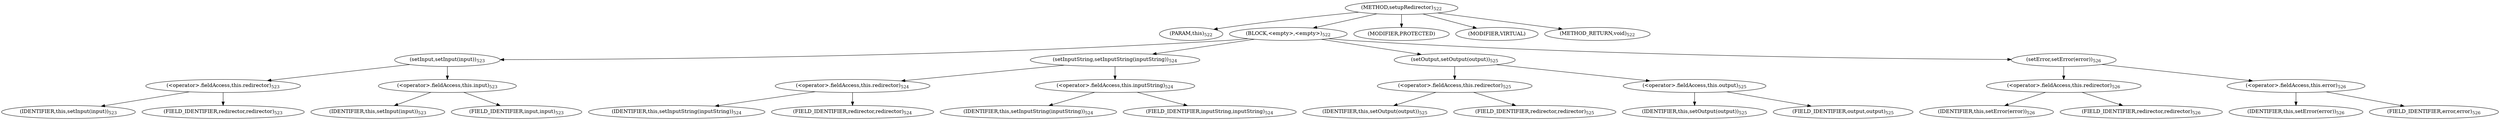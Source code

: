 digraph "setupRedirector" {  
"1129" [label = <(METHOD,setupRedirector)<SUB>522</SUB>> ]
"1130" [label = <(PARAM,this)<SUB>522</SUB>> ]
"1131" [label = <(BLOCK,&lt;empty&gt;,&lt;empty&gt;)<SUB>522</SUB>> ]
"1132" [label = <(setInput,setInput(input))<SUB>523</SUB>> ]
"1133" [label = <(&lt;operator&gt;.fieldAccess,this.redirector)<SUB>523</SUB>> ]
"1134" [label = <(IDENTIFIER,this,setInput(input))<SUB>523</SUB>> ]
"1135" [label = <(FIELD_IDENTIFIER,redirector,redirector)<SUB>523</SUB>> ]
"1136" [label = <(&lt;operator&gt;.fieldAccess,this.input)<SUB>523</SUB>> ]
"1137" [label = <(IDENTIFIER,this,setInput(input))<SUB>523</SUB>> ]
"1138" [label = <(FIELD_IDENTIFIER,input,input)<SUB>523</SUB>> ]
"1139" [label = <(setInputString,setInputString(inputString))<SUB>524</SUB>> ]
"1140" [label = <(&lt;operator&gt;.fieldAccess,this.redirector)<SUB>524</SUB>> ]
"1141" [label = <(IDENTIFIER,this,setInputString(inputString))<SUB>524</SUB>> ]
"1142" [label = <(FIELD_IDENTIFIER,redirector,redirector)<SUB>524</SUB>> ]
"1143" [label = <(&lt;operator&gt;.fieldAccess,this.inputString)<SUB>524</SUB>> ]
"1144" [label = <(IDENTIFIER,this,setInputString(inputString))<SUB>524</SUB>> ]
"1145" [label = <(FIELD_IDENTIFIER,inputString,inputString)<SUB>524</SUB>> ]
"1146" [label = <(setOutput,setOutput(output))<SUB>525</SUB>> ]
"1147" [label = <(&lt;operator&gt;.fieldAccess,this.redirector)<SUB>525</SUB>> ]
"1148" [label = <(IDENTIFIER,this,setOutput(output))<SUB>525</SUB>> ]
"1149" [label = <(FIELD_IDENTIFIER,redirector,redirector)<SUB>525</SUB>> ]
"1150" [label = <(&lt;operator&gt;.fieldAccess,this.output)<SUB>525</SUB>> ]
"1151" [label = <(IDENTIFIER,this,setOutput(output))<SUB>525</SUB>> ]
"1152" [label = <(FIELD_IDENTIFIER,output,output)<SUB>525</SUB>> ]
"1153" [label = <(setError,setError(error))<SUB>526</SUB>> ]
"1154" [label = <(&lt;operator&gt;.fieldAccess,this.redirector)<SUB>526</SUB>> ]
"1155" [label = <(IDENTIFIER,this,setError(error))<SUB>526</SUB>> ]
"1156" [label = <(FIELD_IDENTIFIER,redirector,redirector)<SUB>526</SUB>> ]
"1157" [label = <(&lt;operator&gt;.fieldAccess,this.error)<SUB>526</SUB>> ]
"1158" [label = <(IDENTIFIER,this,setError(error))<SUB>526</SUB>> ]
"1159" [label = <(FIELD_IDENTIFIER,error,error)<SUB>526</SUB>> ]
"1160" [label = <(MODIFIER,PROTECTED)> ]
"1161" [label = <(MODIFIER,VIRTUAL)> ]
"1162" [label = <(METHOD_RETURN,void)<SUB>522</SUB>> ]
  "1129" -> "1130" 
  "1129" -> "1131" 
  "1129" -> "1160" 
  "1129" -> "1161" 
  "1129" -> "1162" 
  "1131" -> "1132" 
  "1131" -> "1139" 
  "1131" -> "1146" 
  "1131" -> "1153" 
  "1132" -> "1133" 
  "1132" -> "1136" 
  "1133" -> "1134" 
  "1133" -> "1135" 
  "1136" -> "1137" 
  "1136" -> "1138" 
  "1139" -> "1140" 
  "1139" -> "1143" 
  "1140" -> "1141" 
  "1140" -> "1142" 
  "1143" -> "1144" 
  "1143" -> "1145" 
  "1146" -> "1147" 
  "1146" -> "1150" 
  "1147" -> "1148" 
  "1147" -> "1149" 
  "1150" -> "1151" 
  "1150" -> "1152" 
  "1153" -> "1154" 
  "1153" -> "1157" 
  "1154" -> "1155" 
  "1154" -> "1156" 
  "1157" -> "1158" 
  "1157" -> "1159" 
}

